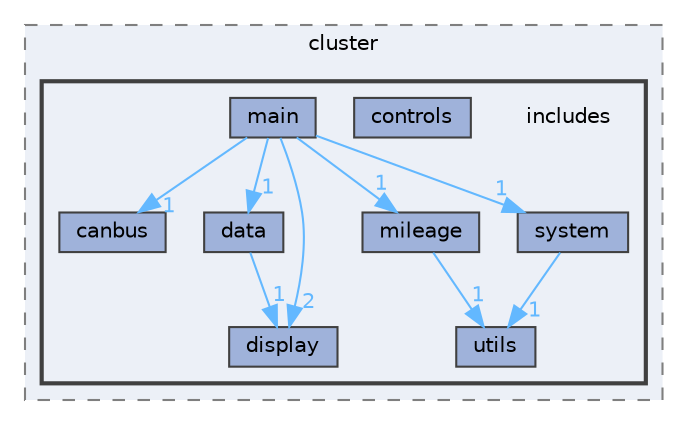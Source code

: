 digraph "apps/cluster/includes"
{
 // LATEX_PDF_SIZE
  bgcolor="transparent";
  edge [fontname=Helvetica,fontsize=10,labelfontname=Helvetica,labelfontsize=10];
  node [fontname=Helvetica,fontsize=10,shape=box,height=0.2,width=0.4];
  compound=true
  subgraph clusterdir_3fc8f51dd17eafa9e714d9ca93022f96 {
    graph [ bgcolor="#ecf0f7", pencolor="grey50", label="cluster", fontname=Helvetica,fontsize=10 style="filled,dashed", URL="dir_3fc8f51dd17eafa9e714d9ca93022f96.html",tooltip=""]
  subgraph clusterdir_2a4f0eb436765d0e1bfbb2d23c4680c4 {
    graph [ bgcolor="#ecf0f7", pencolor="grey25", label="", fontname=Helvetica,fontsize=10 style="filled,bold", URL="dir_2a4f0eb436765d0e1bfbb2d23c4680c4.html",tooltip=""]
    dir_2a4f0eb436765d0e1bfbb2d23c4680c4 [shape=plaintext, label="includes"];
  dir_1409ce76e687f9c479103716ce54abef [label="canbus", fillcolor="#9fb2da", color="grey25", style="filled", URL="dir_1409ce76e687f9c479103716ce54abef.html",tooltip=""];
  dir_675d767b8f74e9aa184a901390e9d263 [label="controls", fillcolor="#9fb2da", color="grey25", style="filled", URL="dir_675d767b8f74e9aa184a901390e9d263.html",tooltip=""];
  dir_1aedc935330755b0822208a07f983efd [label="data", fillcolor="#9fb2da", color="grey25", style="filled", URL="dir_1aedc935330755b0822208a07f983efd.html",tooltip=""];
  dir_57c69ab9e07de60bba1cb98bd4085ce2 [label="display", fillcolor="#9fb2da", color="grey25", style="filled", URL="dir_57c69ab9e07de60bba1cb98bd4085ce2.html",tooltip=""];
  dir_e9148dff22b8b892bf0cfcda0ecc6f90 [label="main", fillcolor="#9fb2da", color="grey25", style="filled", URL="dir_e9148dff22b8b892bf0cfcda0ecc6f90.html",tooltip=""];
  dir_99999dd82e4fcd7fa48cb5382c6dd68d [label="mileage", fillcolor="#9fb2da", color="grey25", style="filled", URL="dir_99999dd82e4fcd7fa48cb5382c6dd68d.html",tooltip=""];
  dir_5237cf65c614381d5c27b0621692ffa4 [label="system", fillcolor="#9fb2da", color="grey25", style="filled", URL="dir_5237cf65c614381d5c27b0621692ffa4.html",tooltip=""];
  dir_896aef3e5f1c31b8ffb971ee969768eb [label="utils", fillcolor="#9fb2da", color="grey25", style="filled", URL="dir_896aef3e5f1c31b8ffb971ee969768eb.html",tooltip=""];
  }
  }
  dir_1aedc935330755b0822208a07f983efd->dir_57c69ab9e07de60bba1cb98bd4085ce2 [headlabel="1", labeldistance=1.5 headhref="dir_000011_000013.html" href="dir_000011_000013.html" color="steelblue1" fontcolor="steelblue1"];
  dir_e9148dff22b8b892bf0cfcda0ecc6f90->dir_1409ce76e687f9c479103716ce54abef [headlabel="1", labeldistance=1.5 headhref="dir_000027_000004.html" href="dir_000027_000004.html" color="steelblue1" fontcolor="steelblue1"];
  dir_e9148dff22b8b892bf0cfcda0ecc6f90->dir_1aedc935330755b0822208a07f983efd [headlabel="1", labeldistance=1.5 headhref="dir_000027_000011.html" href="dir_000027_000011.html" color="steelblue1" fontcolor="steelblue1"];
  dir_e9148dff22b8b892bf0cfcda0ecc6f90->dir_5237cf65c614381d5c27b0621692ffa4 [headlabel="1", labeldistance=1.5 headhref="dir_000027_000040.html" href="dir_000027_000040.html" color="steelblue1" fontcolor="steelblue1"];
  dir_e9148dff22b8b892bf0cfcda0ecc6f90->dir_57c69ab9e07de60bba1cb98bd4085ce2 [headlabel="2", labeldistance=1.5 headhref="dir_000027_000013.html" href="dir_000027_000013.html" color="steelblue1" fontcolor="steelblue1"];
  dir_e9148dff22b8b892bf0cfcda0ecc6f90->dir_99999dd82e4fcd7fa48cb5382c6dd68d [headlabel="1", labeldistance=1.5 headhref="dir_000027_000030.html" href="dir_000027_000030.html" color="steelblue1" fontcolor="steelblue1"];
  dir_99999dd82e4fcd7fa48cb5382c6dd68d->dir_896aef3e5f1c31b8ffb971ee969768eb [headlabel="1", labeldistance=1.5 headhref="dir_000030_000045.html" href="dir_000030_000045.html" color="steelblue1" fontcolor="steelblue1"];
  dir_5237cf65c614381d5c27b0621692ffa4->dir_896aef3e5f1c31b8ffb971ee969768eb [headlabel="1", labeldistance=1.5 headhref="dir_000040_000045.html" href="dir_000040_000045.html" color="steelblue1" fontcolor="steelblue1"];
}
